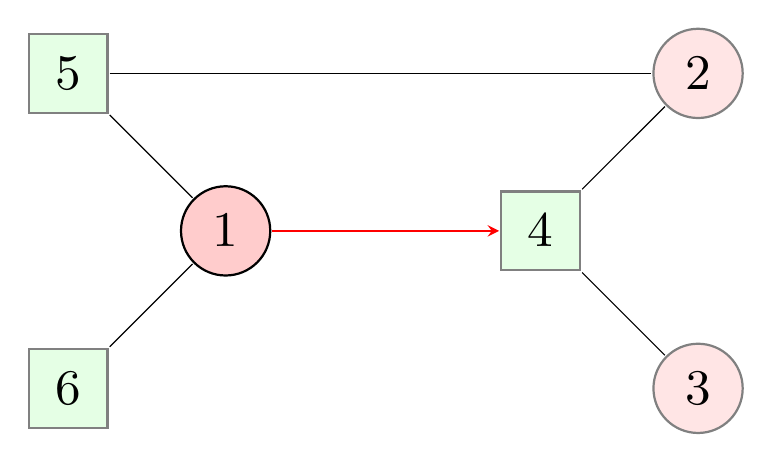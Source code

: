 \begin{tikzpicture}
[
scale=2,transform shape,
state/.style={rectangle,draw=black!50,fill=green!10,thick,minimum size=5mm},
stateBr/.style={rectangle,draw=black,fill=green!20,thick,minimum size=5mm},
oper/.style={circle,draw=black!50,fill=red!10,thick,minimum size=5mm, font=\small},
operBr/.style={circle,draw=black,fill=red!20,thick,minimum size=5mm, font=\small},
arr/.style={-,auto,>=stealth},
arrAct/.style={->,auto,>=stealth,thick,draw=red}
]
\small

\node (s1) at (-1,0) [operBr] {1};
\node (s2) at (2,1) [oper] {2};
\node (s3) at (2,-1) [oper] {3};

\node (s4) at (1,0) [state] {4};
\node (s5) at (-2,1) [state] {5};
\node (s6) at (-2,-1) [state] {6};

\draw [arr](s5)[] to node [right]{} node{}(s2);
\draw [arrAct](s1)[] to node [right]{} node{}(s4);
\draw [arr](s5)[] to node [right]{} node{}(s1);
\draw [arr](s6)[] to node [right]{} node{}(s1);
\draw [arr](s2)[] to node [right]{} node{}(s4);
\draw [arr](s3)[] to node [right]{} node{}(s4);

\end{tikzpicture}

